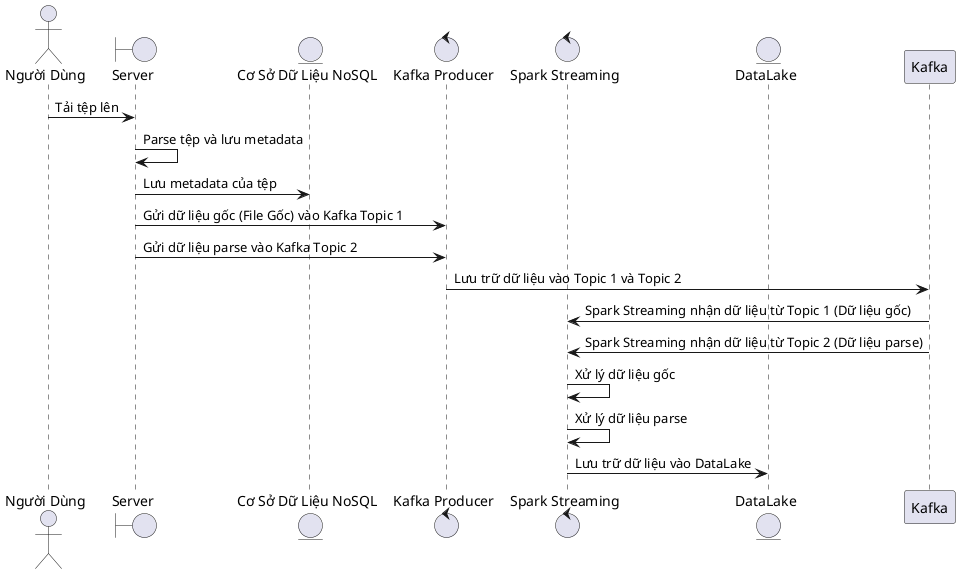 @startuml
actor User as "Người Dùng"
boundary Server as "Server"
entity NoSQL as "Cơ Sở Dữ Liệu NoSQL"
control KafkaProducer as "Kafka Producer"
control SparkStreaming as "Spark Streaming"
entity DataLake as "DataLake"

User -> Server : Tải tệp lên
Server -> Server : Parse tệp và lưu metadata
Server -> NoSQL : Lưu metadata của tệp

Server -> KafkaProducer : Gửi dữ liệu gốc (File Gốc) vào Kafka Topic 1
Server -> KafkaProducer : Gửi dữ liệu parse vào Kafka Topic 2

KafkaProducer -> Kafka : Lưu trữ dữ liệu vào Topic 1 và Topic 2

Kafka -> SparkStreaming : Spark Streaming nhận dữ liệu từ Topic 1 (Dữ liệu gốc)
Kafka -> SparkStreaming : Spark Streaming nhận dữ liệu từ Topic 2 (Dữ liệu parse)

SparkStreaming -> SparkStreaming : Xử lý dữ liệu gốc
SparkStreaming -> SparkStreaming : Xử lý dữ liệu parse
SparkStreaming -> DataLake : Lưu trữ dữ liệu vào DataLake

@enduml
